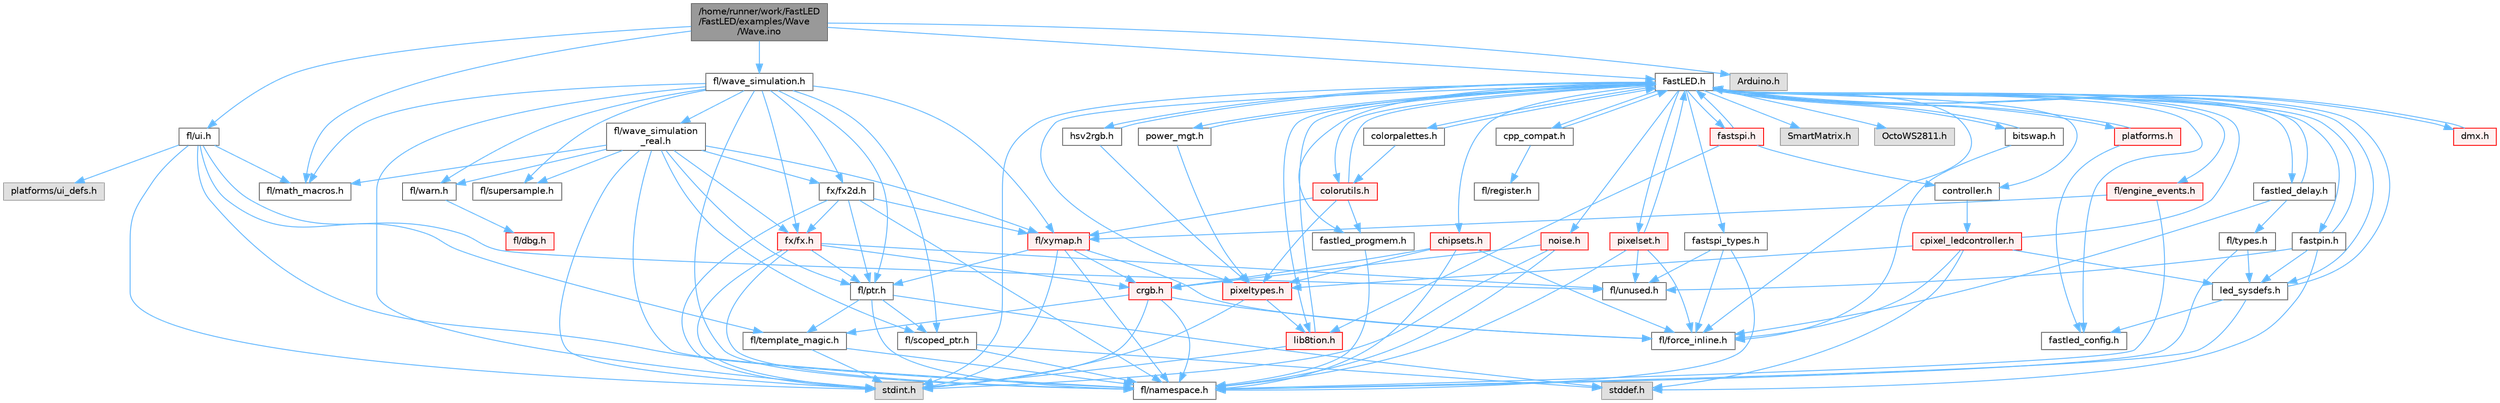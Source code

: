 digraph "/home/runner/work/FastLED/FastLED/examples/Wave/Wave.ino"
{
 // INTERACTIVE_SVG=YES
 // LATEX_PDF_SIZE
  bgcolor="transparent";
  edge [fontname=Helvetica,fontsize=10,labelfontname=Helvetica,labelfontsize=10];
  node [fontname=Helvetica,fontsize=10,shape=box,height=0.2,width=0.4];
  Node1 [id="Node000001",label="/home/runner/work/FastLED\l/FastLED/examples/Wave\l/Wave.ino",height=0.2,width=0.4,color="gray40", fillcolor="grey60", style="filled", fontcolor="black",tooltip=" "];
  Node1 -> Node2 [id="edge1_Node000001_Node000002",color="steelblue1",style="solid",tooltip=" "];
  Node2 [id="Node000002",label="fl/math_macros.h",height=0.2,width=0.4,color="grey40", fillcolor="white", style="filled",URL="$d0/d19/fl_2math__macros_8h.html",tooltip=" "];
  Node1 -> Node3 [id="edge2_Node000001_Node000003",color="steelblue1",style="solid",tooltip=" "];
  Node3 [id="Node000003",label="fl/ui.h",height=0.2,width=0.4,color="grey40", fillcolor="white", style="filled",URL="$d9/d3b/ui_8h.html",tooltip=" "];
  Node3 -> Node4 [id="edge3_Node000003_Node000004",color="steelblue1",style="solid",tooltip=" "];
  Node4 [id="Node000004",label="stdint.h",height=0.2,width=0.4,color="grey60", fillcolor="#E0E0E0", style="filled",tooltip=" "];
  Node3 -> Node2 [id="edge4_Node000003_Node000002",color="steelblue1",style="solid",tooltip=" "];
  Node3 -> Node5 [id="edge5_Node000003_Node000005",color="steelblue1",style="solid",tooltip=" "];
  Node5 [id="Node000005",label="fl/namespace.h",height=0.2,width=0.4,color="grey40", fillcolor="white", style="filled",URL="$df/d2a/namespace_8h.html",tooltip="Implements the FastLED namespace macros."];
  Node3 -> Node6 [id="edge6_Node000003_Node000006",color="steelblue1",style="solid",tooltip=" "];
  Node6 [id="Node000006",label="fl/template_magic.h",height=0.2,width=0.4,color="grey40", fillcolor="white", style="filled",URL="$d8/d0c/template__magic_8h.html",tooltip=" "];
  Node6 -> Node4 [id="edge7_Node000006_Node000004",color="steelblue1",style="solid",tooltip=" "];
  Node6 -> Node5 [id="edge8_Node000006_Node000005",color="steelblue1",style="solid",tooltip=" "];
  Node3 -> Node7 [id="edge9_Node000003_Node000007",color="steelblue1",style="solid",tooltip=" "];
  Node7 [id="Node000007",label="fl/unused.h",height=0.2,width=0.4,color="grey40", fillcolor="white", style="filled",URL="$d8/d4b/unused_8h.html",tooltip=" "];
  Node3 -> Node8 [id="edge10_Node000003_Node000008",color="steelblue1",style="solid",tooltip=" "];
  Node8 [id="Node000008",label="platforms/ui_defs.h",height=0.2,width=0.4,color="grey60", fillcolor="#E0E0E0", style="filled",tooltip=" "];
  Node1 -> Node9 [id="edge11_Node000001_Node000009",color="steelblue1",style="solid",tooltip=" "];
  Node9 [id="Node000009",label="fl/wave_simulation.h",height=0.2,width=0.4,color="grey40", fillcolor="white", style="filled",URL="$dc/d36/wave__simulation_8h.html",tooltip=" "];
  Node9 -> Node4 [id="edge12_Node000009_Node000004",color="steelblue1",style="solid",tooltip=" "];
  Node9 -> Node2 [id="edge13_Node000009_Node000002",color="steelblue1",style="solid",tooltip=" "];
  Node9 -> Node5 [id="edge14_Node000009_Node000005",color="steelblue1",style="solid",tooltip=" "];
  Node9 -> Node10 [id="edge15_Node000009_Node000010",color="steelblue1",style="solid",tooltip=" "];
  Node10 [id="Node000010",label="fl/scoped_ptr.h",height=0.2,width=0.4,color="grey40", fillcolor="white", style="filled",URL="$df/d28/fl_2scoped__ptr_8h.html",tooltip=" "];
  Node10 -> Node11 [id="edge16_Node000010_Node000011",color="steelblue1",style="solid",tooltip=" "];
  Node11 [id="Node000011",label="stddef.h",height=0.2,width=0.4,color="grey60", fillcolor="#E0E0E0", style="filled",tooltip=" "];
  Node10 -> Node5 [id="edge17_Node000010_Node000005",color="steelblue1",style="solid",tooltip=" "];
  Node9 -> Node12 [id="edge18_Node000009_Node000012",color="steelblue1",style="solid",tooltip=" "];
  Node12 [id="Node000012",label="fl/warn.h",height=0.2,width=0.4,color="grey40", fillcolor="white", style="filled",URL="$de/d77/warn_8h.html",tooltip=" "];
  Node12 -> Node13 [id="edge19_Node000012_Node000013",color="steelblue1",style="solid",tooltip=" "];
  Node13 [id="Node000013",label="fl/dbg.h",height=0.2,width=0.4,color="red", fillcolor="#FFF0F0", style="filled",URL="$d6/d01/dbg_8h.html",tooltip=" "];
  Node9 -> Node26 [id="edge20_Node000009_Node000026",color="steelblue1",style="solid",tooltip=" "];
  Node26 [id="Node000026",label="fl/wave_simulation\l_real.h",height=0.2,width=0.4,color="grey40", fillcolor="white", style="filled",URL="$dd/d8e/wave__simulation__real_8h.html",tooltip=" "];
  Node26 -> Node4 [id="edge21_Node000026_Node000004",color="steelblue1",style="solid",tooltip=" "];
  Node26 -> Node2 [id="edge22_Node000026_Node000002",color="steelblue1",style="solid",tooltip=" "];
  Node26 -> Node5 [id="edge23_Node000026_Node000005",color="steelblue1",style="solid",tooltip=" "];
  Node26 -> Node10 [id="edge24_Node000026_Node000010",color="steelblue1",style="solid",tooltip=" "];
  Node26 -> Node12 [id="edge25_Node000026_Node000012",color="steelblue1",style="solid",tooltip=" "];
  Node26 -> Node22 [id="edge26_Node000026_Node000022",color="steelblue1",style="solid",tooltip=" "];
  Node22 [id="Node000022",label="fl/ptr.h",height=0.2,width=0.4,color="grey40", fillcolor="white", style="filled",URL="$d7/df1/fl_2ptr_8h.html",tooltip=" "];
  Node22 -> Node11 [id="edge27_Node000022_Node000011",color="steelblue1",style="solid",tooltip=" "];
  Node22 -> Node5 [id="edge28_Node000022_Node000005",color="steelblue1",style="solid",tooltip=" "];
  Node22 -> Node10 [id="edge29_Node000022_Node000010",color="steelblue1",style="solid",tooltip=" "];
  Node22 -> Node6 [id="edge30_Node000022_Node000006",color="steelblue1",style="solid",tooltip=" "];
  Node26 -> Node27 [id="edge31_Node000026_Node000027",color="steelblue1",style="solid",tooltip=" "];
  Node27 [id="Node000027",label="fl/supersample.h",height=0.2,width=0.4,color="grey40", fillcolor="white", style="filled",URL="$d2/dce/supersample_8h.html",tooltip=" "];
  Node26 -> Node28 [id="edge32_Node000026_Node000028",color="steelblue1",style="solid",tooltip=" "];
  Node28 [id="Node000028",label="fl/xymap.h",height=0.2,width=0.4,color="red", fillcolor="#FFF0F0", style="filled",URL="$d6/dc9/fl_2xymap_8h.html",tooltip=" "];
  Node28 -> Node4 [id="edge33_Node000028_Node000004",color="steelblue1",style="solid",tooltip=" "];
  Node28 -> Node15 [id="edge34_Node000028_Node000015",color="steelblue1",style="solid",tooltip=" "];
  Node15 [id="Node000015",label="crgb.h",height=0.2,width=0.4,color="red", fillcolor="#FFF0F0", style="filled",URL="$db/dd1/crgb_8h.html",tooltip="Defines the red, green, and blue (RGB) pixel struct."];
  Node15 -> Node4 [id="edge35_Node000015_Node000004",color="steelblue1",style="solid",tooltip=" "];
  Node15 -> Node5 [id="edge36_Node000015_Node000005",color="steelblue1",style="solid",tooltip=" "];
  Node15 -> Node19 [id="edge37_Node000015_Node000019",color="steelblue1",style="solid",tooltip=" "];
  Node19 [id="Node000019",label="fl/force_inline.h",height=0.2,width=0.4,color="grey40", fillcolor="white", style="filled",URL="$d8/d2d/fl_2force__inline_8h.html",tooltip=" "];
  Node15 -> Node6 [id="edge38_Node000015_Node000006",color="steelblue1",style="solid",tooltip=" "];
  Node28 -> Node19 [id="edge39_Node000028_Node000019",color="steelblue1",style="solid",tooltip=" "];
  Node28 -> Node5 [id="edge40_Node000028_Node000005",color="steelblue1",style="solid",tooltip=" "];
  Node28 -> Node22 [id="edge41_Node000028_Node000022",color="steelblue1",style="solid",tooltip=" "];
  Node26 -> Node32 [id="edge42_Node000026_Node000032",color="steelblue1",style="solid",tooltip=" "];
  Node32 [id="Node000032",label="fx/fx.h",height=0.2,width=0.4,color="red", fillcolor="#FFF0F0", style="filled",URL="$d2/d0c/fx_8h.html",tooltip=" "];
  Node32 -> Node4 [id="edge43_Node000032_Node000004",color="steelblue1",style="solid",tooltip=" "];
  Node32 -> Node15 [id="edge44_Node000032_Node000015",color="steelblue1",style="solid",tooltip=" "];
  Node32 -> Node5 [id="edge45_Node000032_Node000005",color="steelblue1",style="solid",tooltip=" "];
  Node32 -> Node22 [id="edge46_Node000032_Node000022",color="steelblue1",style="solid",tooltip=" "];
  Node32 -> Node7 [id="edge47_Node000032_Node000007",color="steelblue1",style="solid",tooltip=" "];
  Node26 -> Node35 [id="edge48_Node000026_Node000035",color="steelblue1",style="solid",tooltip=" "];
  Node35 [id="Node000035",label="fx/fx2d.h",height=0.2,width=0.4,color="grey40", fillcolor="white", style="filled",URL="$d9/d43/fx2d_8h.html",tooltip=" "];
  Node35 -> Node4 [id="edge49_Node000035_Node000004",color="steelblue1",style="solid",tooltip=" "];
  Node35 -> Node28 [id="edge50_Node000035_Node000028",color="steelblue1",style="solid",tooltip=" "];
  Node35 -> Node5 [id="edge51_Node000035_Node000005",color="steelblue1",style="solid",tooltip=" "];
  Node35 -> Node32 [id="edge52_Node000035_Node000032",color="steelblue1",style="solid",tooltip=" "];
  Node35 -> Node22 [id="edge53_Node000035_Node000022",color="steelblue1",style="solid",tooltip=" "];
  Node9 -> Node22 [id="edge54_Node000009_Node000022",color="steelblue1",style="solid",tooltip=" "];
  Node9 -> Node27 [id="edge55_Node000009_Node000027",color="steelblue1",style="solid",tooltip=" "];
  Node9 -> Node28 [id="edge56_Node000009_Node000028",color="steelblue1",style="solid",tooltip=" "];
  Node9 -> Node32 [id="edge57_Node000009_Node000032",color="steelblue1",style="solid",tooltip=" "];
  Node9 -> Node35 [id="edge58_Node000009_Node000035",color="steelblue1",style="solid",tooltip=" "];
  Node1 -> Node36 [id="edge59_Node000001_Node000036",color="steelblue1",style="solid",tooltip=" "];
  Node36 [id="Node000036",label="Arduino.h",height=0.2,width=0.4,color="grey60", fillcolor="#E0E0E0", style="filled",tooltip=" "];
  Node1 -> Node37 [id="edge60_Node000001_Node000037",color="steelblue1",style="solid",tooltip=" "];
  Node37 [id="Node000037",label="FastLED.h",height=0.2,width=0.4,color="grey40", fillcolor="white", style="filled",URL="$db/d97/_fast_l_e_d_8h.html",tooltip="central include file for FastLED, defines the CFastLED class/object"];
  Node37 -> Node4 [id="edge61_Node000037_Node000004",color="steelblue1",style="solid",tooltip=" "];
  Node37 -> Node38 [id="edge62_Node000037_Node000038",color="steelblue1",style="solid",tooltip=" "];
  Node38 [id="Node000038",label="SmartMatrix.h",height=0.2,width=0.4,color="grey60", fillcolor="#E0E0E0", style="filled",tooltip=" "];
  Node37 -> Node39 [id="edge63_Node000037_Node000039",color="steelblue1",style="solid",tooltip=" "];
  Node39 [id="Node000039",label="OctoWS2811.h",height=0.2,width=0.4,color="grey60", fillcolor="#E0E0E0", style="filled",tooltip=" "];
  Node37 -> Node19 [id="edge64_Node000037_Node000019",color="steelblue1",style="solid",tooltip=" "];
  Node37 -> Node40 [id="edge65_Node000037_Node000040",color="steelblue1",style="solid",tooltip=" "];
  Node40 [id="Node000040",label="cpp_compat.h",height=0.2,width=0.4,color="grey40", fillcolor="white", style="filled",URL="$d9/d13/cpp__compat_8h.html",tooltip="Compatibility functions based on C++ version."];
  Node40 -> Node37 [id="edge66_Node000040_Node000037",color="steelblue1",style="solid",tooltip=" "];
  Node40 -> Node41 [id="edge67_Node000040_Node000041",color="steelblue1",style="solid",tooltip=" "];
  Node41 [id="Node000041",label="fl/register.h",height=0.2,width=0.4,color="grey40", fillcolor="white", style="filled",URL="$d8/dc1/fl_2register_8h.html",tooltip=" "];
  Node37 -> Node42 [id="edge68_Node000037_Node000042",color="steelblue1",style="solid",tooltip=" "];
  Node42 [id="Node000042",label="fastled_config.h",height=0.2,width=0.4,color="grey40", fillcolor="white", style="filled",URL="$d5/d11/fastled__config_8h.html",tooltip="Contains definitions that can be used to configure FastLED at compile time."];
  Node37 -> Node43 [id="edge69_Node000037_Node000043",color="steelblue1",style="solid",tooltip=" "];
  Node43 [id="Node000043",label="led_sysdefs.h",height=0.2,width=0.4,color="grey40", fillcolor="white", style="filled",URL="$d9/d3e/led__sysdefs_8h.html",tooltip="Determines which platform system definitions to include."];
  Node43 -> Node37 [id="edge70_Node000043_Node000037",color="steelblue1",style="solid",tooltip=" "];
  Node43 -> Node42 [id="edge71_Node000043_Node000042",color="steelblue1",style="solid",tooltip=" "];
  Node43 -> Node5 [id="edge72_Node000043_Node000005",color="steelblue1",style="solid",tooltip=" "];
  Node37 -> Node44 [id="edge73_Node000037_Node000044",color="steelblue1",style="solid",tooltip=" "];
  Node44 [id="Node000044",label="fastled_delay.h",height=0.2,width=0.4,color="grey40", fillcolor="white", style="filled",URL="$d0/da8/fastled__delay_8h.html",tooltip="Utility functions and classes for managing delay cycles."];
  Node44 -> Node37 [id="edge74_Node000044_Node000037",color="steelblue1",style="solid",tooltip=" "];
  Node44 -> Node45 [id="edge75_Node000044_Node000045",color="steelblue1",style="solid",tooltip=" "];
  Node45 [id="Node000045",label="fl/types.h",height=0.2,width=0.4,color="grey40", fillcolor="white", style="filled",URL="$d7/da1/fl_2types_8h.html",tooltip=" "];
  Node45 -> Node43 [id="edge76_Node000045_Node000043",color="steelblue1",style="solid",tooltip=" "];
  Node45 -> Node5 [id="edge77_Node000045_Node000005",color="steelblue1",style="solid",tooltip=" "];
  Node44 -> Node19 [id="edge78_Node000044_Node000019",color="steelblue1",style="solid",tooltip=" "];
  Node37 -> Node46 [id="edge79_Node000037_Node000046",color="steelblue1",style="solid",tooltip=" "];
  Node46 [id="Node000046",label="bitswap.h",height=0.2,width=0.4,color="grey40", fillcolor="white", style="filled",URL="$de/ded/bitswap_8h.html",tooltip="Functions for doing a rotation of bits/bytes used by parallel output."];
  Node46 -> Node37 [id="edge80_Node000046_Node000037",color="steelblue1",style="solid",tooltip=" "];
  Node46 -> Node19 [id="edge81_Node000046_Node000019",color="steelblue1",style="solid",tooltip=" "];
  Node37 -> Node47 [id="edge82_Node000037_Node000047",color="steelblue1",style="solid",tooltip=" "];
  Node47 [id="Node000047",label="controller.h",height=0.2,width=0.4,color="grey40", fillcolor="white", style="filled",URL="$d2/dd9/controller_8h.html",tooltip="deprecated: base definitions used by led controllers for writing out led data"];
  Node47 -> Node48 [id="edge83_Node000047_Node000048",color="steelblue1",style="solid",tooltip=" "];
  Node48 [id="Node000048",label="cpixel_ledcontroller.h",height=0.2,width=0.4,color="red", fillcolor="#FFF0F0", style="filled",URL="$d9/d57/cpixel__ledcontroller_8h.html",tooltip="defines the templated version of the CLEDController class"];
  Node48 -> Node11 [id="edge84_Node000048_Node000011",color="steelblue1",style="solid",tooltip=" "];
  Node48 -> Node37 [id="edge85_Node000048_Node000037",color="steelblue1",style="solid",tooltip=" "];
  Node48 -> Node43 [id="edge86_Node000048_Node000043",color="steelblue1",style="solid",tooltip=" "];
  Node48 -> Node49 [id="edge87_Node000048_Node000049",color="steelblue1",style="solid",tooltip=" "];
  Node49 [id="Node000049",label="pixeltypes.h",height=0.2,width=0.4,color="red", fillcolor="#FFF0F0", style="filled",URL="$d2/dba/pixeltypes_8h.html",tooltip="Includes defintions for RGB and HSV pixels."];
  Node49 -> Node4 [id="edge88_Node000049_Node000004",color="steelblue1",style="solid",tooltip=" "];
  Node49 -> Node50 [id="edge89_Node000049_Node000050",color="steelblue1",style="solid",tooltip=" "];
  Node50 [id="Node000050",label="lib8tion.h",height=0.2,width=0.4,color="red", fillcolor="#FFF0F0", style="filled",URL="$df/da5/lib8tion_8h.html",tooltip="Fast, efficient 8-bit math functions specifically designed for high-performance LED programming."];
  Node50 -> Node37 [id="edge90_Node000050_Node000037",color="steelblue1",style="solid",tooltip=" "];
  Node50 -> Node4 [id="edge91_Node000050_Node000004",color="steelblue1",style="solid",tooltip=" "];
  Node48 -> Node19 [id="edge92_Node000048_Node000019",color="steelblue1",style="solid",tooltip=" "];
  Node37 -> Node73 [id="edge93_Node000037_Node000073",color="steelblue1",style="solid",tooltip=" "];
  Node73 [id="Node000073",label="fastpin.h",height=0.2,width=0.4,color="grey40", fillcolor="white", style="filled",URL="$db/d65/fastpin_8h.html",tooltip="Class base definitions for defining fast pin access."];
  Node73 -> Node37 [id="edge94_Node000073_Node000037",color="steelblue1",style="solid",tooltip=" "];
  Node73 -> Node43 [id="edge95_Node000073_Node000043",color="steelblue1",style="solid",tooltip=" "];
  Node73 -> Node11 [id="edge96_Node000073_Node000011",color="steelblue1",style="solid",tooltip=" "];
  Node73 -> Node7 [id="edge97_Node000073_Node000007",color="steelblue1",style="solid",tooltip=" "];
  Node37 -> Node74 [id="edge98_Node000037_Node000074",color="steelblue1",style="solid",tooltip=" "];
  Node74 [id="Node000074",label="fastspi_types.h",height=0.2,width=0.4,color="grey40", fillcolor="white", style="filled",URL="$d2/ddb/fastspi__types_8h.html",tooltip="Data types and constants used by SPI interfaces."];
  Node74 -> Node19 [id="edge99_Node000074_Node000019",color="steelblue1",style="solid",tooltip=" "];
  Node74 -> Node5 [id="edge100_Node000074_Node000005",color="steelblue1",style="solid",tooltip=" "];
  Node74 -> Node7 [id="edge101_Node000074_Node000007",color="steelblue1",style="solid",tooltip=" "];
  Node37 -> Node75 [id="edge102_Node000037_Node000075",color="steelblue1",style="solid",tooltip=" "];
  Node75 [id="Node000075",label="dmx.h",height=0.2,width=0.4,color="red", fillcolor="#FFF0F0", style="filled",URL="$d3/de1/dmx_8h.html",tooltip="Defines the DMX512-based LED controllers."];
  Node75 -> Node37 [id="edge103_Node000075_Node000037",color="steelblue1",style="solid",tooltip=" "];
  Node37 -> Node78 [id="edge104_Node000037_Node000078",color="steelblue1",style="solid",tooltip=" "];
  Node78 [id="Node000078",label="platforms.h",height=0.2,width=0.4,color="red", fillcolor="#FFF0F0", style="filled",URL="$da/dc9/platforms_8h.html",tooltip="Determines which platforms headers to include."];
  Node78 -> Node37 [id="edge105_Node000078_Node000037",color="steelblue1",style="solid",tooltip=" "];
  Node78 -> Node42 [id="edge106_Node000078_Node000042",color="steelblue1",style="solid",tooltip=" "];
  Node37 -> Node80 [id="edge107_Node000037_Node000080",color="steelblue1",style="solid",tooltip=" "];
  Node80 [id="Node000080",label="fastled_progmem.h",height=0.2,width=0.4,color="grey40", fillcolor="white", style="filled",URL="$df/dab/fastled__progmem_8h.html",tooltip="Wrapper definitions to allow seamless use of PROGMEM in environments that have it."];
  Node80 -> Node5 [id="edge108_Node000080_Node000005",color="steelblue1",style="solid",tooltip=" "];
  Node37 -> Node50 [id="edge109_Node000037_Node000050",color="steelblue1",style="solid",tooltip=" "];
  Node37 -> Node49 [id="edge110_Node000037_Node000049",color="steelblue1",style="solid",tooltip=" "];
  Node37 -> Node81 [id="edge111_Node000037_Node000081",color="steelblue1",style="solid",tooltip=" "];
  Node81 [id="Node000081",label="hsv2rgb.h",height=0.2,width=0.4,color="grey40", fillcolor="white", style="filled",URL="$de/d9a/hsv2rgb_8h.html",tooltip="Functions to convert from the HSV colorspace to the RGB colorspace."];
  Node81 -> Node37 [id="edge112_Node000081_Node000037",color="steelblue1",style="solid",tooltip=" "];
  Node81 -> Node49 [id="edge113_Node000081_Node000049",color="steelblue1",style="solid",tooltip=" "];
  Node37 -> Node82 [id="edge114_Node000037_Node000082",color="steelblue1",style="solid",tooltip=" "];
  Node82 [id="Node000082",label="colorutils.h",height=0.2,width=0.4,color="red", fillcolor="#FFF0F0", style="filled",URL="$d1/dfb/colorutils_8h.html",tooltip="Utility functions for color fill, palettes, blending, and more."];
  Node82 -> Node37 [id="edge115_Node000082_Node000037",color="steelblue1",style="solid",tooltip=" "];
  Node82 -> Node49 [id="edge116_Node000082_Node000049",color="steelblue1",style="solid",tooltip=" "];
  Node82 -> Node80 [id="edge117_Node000082_Node000080",color="steelblue1",style="solid",tooltip=" "];
  Node82 -> Node28 [id="edge118_Node000082_Node000028",color="steelblue1",style="solid",tooltip=" "];
  Node37 -> Node84 [id="edge119_Node000037_Node000084",color="steelblue1",style="solid",tooltip=" "];
  Node84 [id="Node000084",label="pixelset.h",height=0.2,width=0.4,color="red", fillcolor="#FFF0F0", style="filled",URL="$d4/d46/pixelset_8h.html",tooltip="Declares classes for managing logical groups of LEDs."];
  Node84 -> Node37 [id="edge120_Node000084_Node000037",color="steelblue1",style="solid",tooltip=" "];
  Node84 -> Node19 [id="edge121_Node000084_Node000019",color="steelblue1",style="solid",tooltip=" "];
  Node84 -> Node7 [id="edge122_Node000084_Node000007",color="steelblue1",style="solid",tooltip=" "];
  Node84 -> Node5 [id="edge123_Node000084_Node000005",color="steelblue1",style="solid",tooltip=" "];
  Node37 -> Node86 [id="edge124_Node000037_Node000086",color="steelblue1",style="solid",tooltip=" "];
  Node86 [id="Node000086",label="colorpalettes.h",height=0.2,width=0.4,color="grey40", fillcolor="white", style="filled",URL="$dc/dcc/colorpalettes_8h.html",tooltip="Declarations for the predefined color palettes supplied by FastLED."];
  Node86 -> Node37 [id="edge125_Node000086_Node000037",color="steelblue1",style="solid",tooltip=" "];
  Node86 -> Node82 [id="edge126_Node000086_Node000082",color="steelblue1",style="solid",tooltip=" "];
  Node37 -> Node87 [id="edge127_Node000037_Node000087",color="steelblue1",style="solid",tooltip=" "];
  Node87 [id="Node000087",label="noise.h",height=0.2,width=0.4,color="red", fillcolor="#FFF0F0", style="filled",URL="$d1/d31/noise_8h.html",tooltip="Functions to generate and fill arrays with noise."];
  Node87 -> Node4 [id="edge128_Node000087_Node000004",color="steelblue1",style="solid",tooltip=" "];
  Node87 -> Node15 [id="edge129_Node000087_Node000015",color="steelblue1",style="solid",tooltip=" "];
  Node87 -> Node5 [id="edge130_Node000087_Node000005",color="steelblue1",style="solid",tooltip=" "];
  Node37 -> Node88 [id="edge131_Node000037_Node000088",color="steelblue1",style="solid",tooltip=" "];
  Node88 [id="Node000088",label="power_mgt.h",height=0.2,width=0.4,color="grey40", fillcolor="white", style="filled",URL="$dc/d5b/power__mgt_8h.html",tooltip="Functions to limit the power used by FastLED."];
  Node88 -> Node37 [id="edge132_Node000088_Node000037",color="steelblue1",style="solid",tooltip=" "];
  Node88 -> Node49 [id="edge133_Node000088_Node000049",color="steelblue1",style="solid",tooltip=" "];
  Node37 -> Node89 [id="edge134_Node000037_Node000089",color="steelblue1",style="solid",tooltip=" "];
  Node89 [id="Node000089",label="fastspi.h",height=0.2,width=0.4,color="red", fillcolor="#FFF0F0", style="filled",URL="$d6/ddc/fastspi_8h.html",tooltip="Serial peripheral interface (SPI) definitions per platform."];
  Node89 -> Node37 [id="edge135_Node000089_Node000037",color="steelblue1",style="solid",tooltip=" "];
  Node89 -> Node47 [id="edge136_Node000089_Node000047",color="steelblue1",style="solid",tooltip=" "];
  Node89 -> Node50 [id="edge137_Node000089_Node000050",color="steelblue1",style="solid",tooltip=" "];
  Node37 -> Node91 [id="edge138_Node000037_Node000091",color="steelblue1",style="solid",tooltip=" "];
  Node91 [id="Node000091",label="chipsets.h",height=0.2,width=0.4,color="red", fillcolor="#FFF0F0", style="filled",URL="$db/d66/chipsets_8h.html",tooltip="Contains the bulk of the definitions for the various LED chipsets supported."];
  Node91 -> Node49 [id="edge139_Node000091_Node000049",color="steelblue1",style="solid",tooltip=" "];
  Node91 -> Node19 [id="edge140_Node000091_Node000019",color="steelblue1",style="solid",tooltip=" "];
  Node91 -> Node15 [id="edge141_Node000091_Node000015",color="steelblue1",style="solid",tooltip=" "];
  Node91 -> Node5 [id="edge142_Node000091_Node000005",color="steelblue1",style="solid",tooltip=" "];
  Node37 -> Node66 [id="edge143_Node000037_Node000066",color="steelblue1",style="solid",tooltip=" "];
  Node66 [id="Node000066",label="fl/engine_events.h",height=0.2,width=0.4,color="red", fillcolor="#FFF0F0", style="filled",URL="$dc/dd9/fl_2engine__events_8h.html",tooltip=" "];
  Node66 -> Node28 [id="edge144_Node000066_Node000028",color="steelblue1",style="solid",tooltip=" "];
  Node66 -> Node5 [id="edge145_Node000066_Node000005",color="steelblue1",style="solid",tooltip=" "];
}
